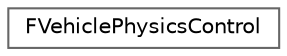 digraph "类继承关系图"
{
 // INTERACTIVE_SVG=YES
 // LATEX_PDF_SIZE
  bgcolor="transparent";
  edge [fontname=Helvetica,fontsize=10,labelfontname=Helvetica,labelfontsize=10];
  node [fontname=Helvetica,fontsize=10,shape=box,height=0.2,width=0.4];
  rankdir="LR";
  Node0 [id="Node000000",label="FVehiclePhysicsControl",height=0.2,width=0.4,color="grey40", fillcolor="white", style="filled",URL="$d1/dbe/structFVehiclePhysicsControl.html",tooltip=" "];
}
